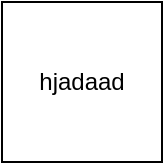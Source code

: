 <mxfile>
    <diagram id="Koq1INHqpY0x2YirHwND" name="Page-1">
        <mxGraphModel dx="572" dy="534" grid="1" gridSize="10" guides="1" tooltips="1" connect="1" arrows="1" fold="1" page="1" pageScale="1" pageWidth="850" pageHeight="1100" math="0" shadow="0">
            <root>
                <mxCell id="0"/>
                <mxCell id="1" parent="0"/>
                <mxCell id="2" value="hjadaad" style="whiteSpace=wrap;html=1;aspect=fixed;" parent="1" vertex="1">
                    <mxGeometry x="260" y="140" width="80" height="80" as="geometry"/>
                </mxCell>
            </root>
        </mxGraphModel>
    </diagram>
</mxfile>